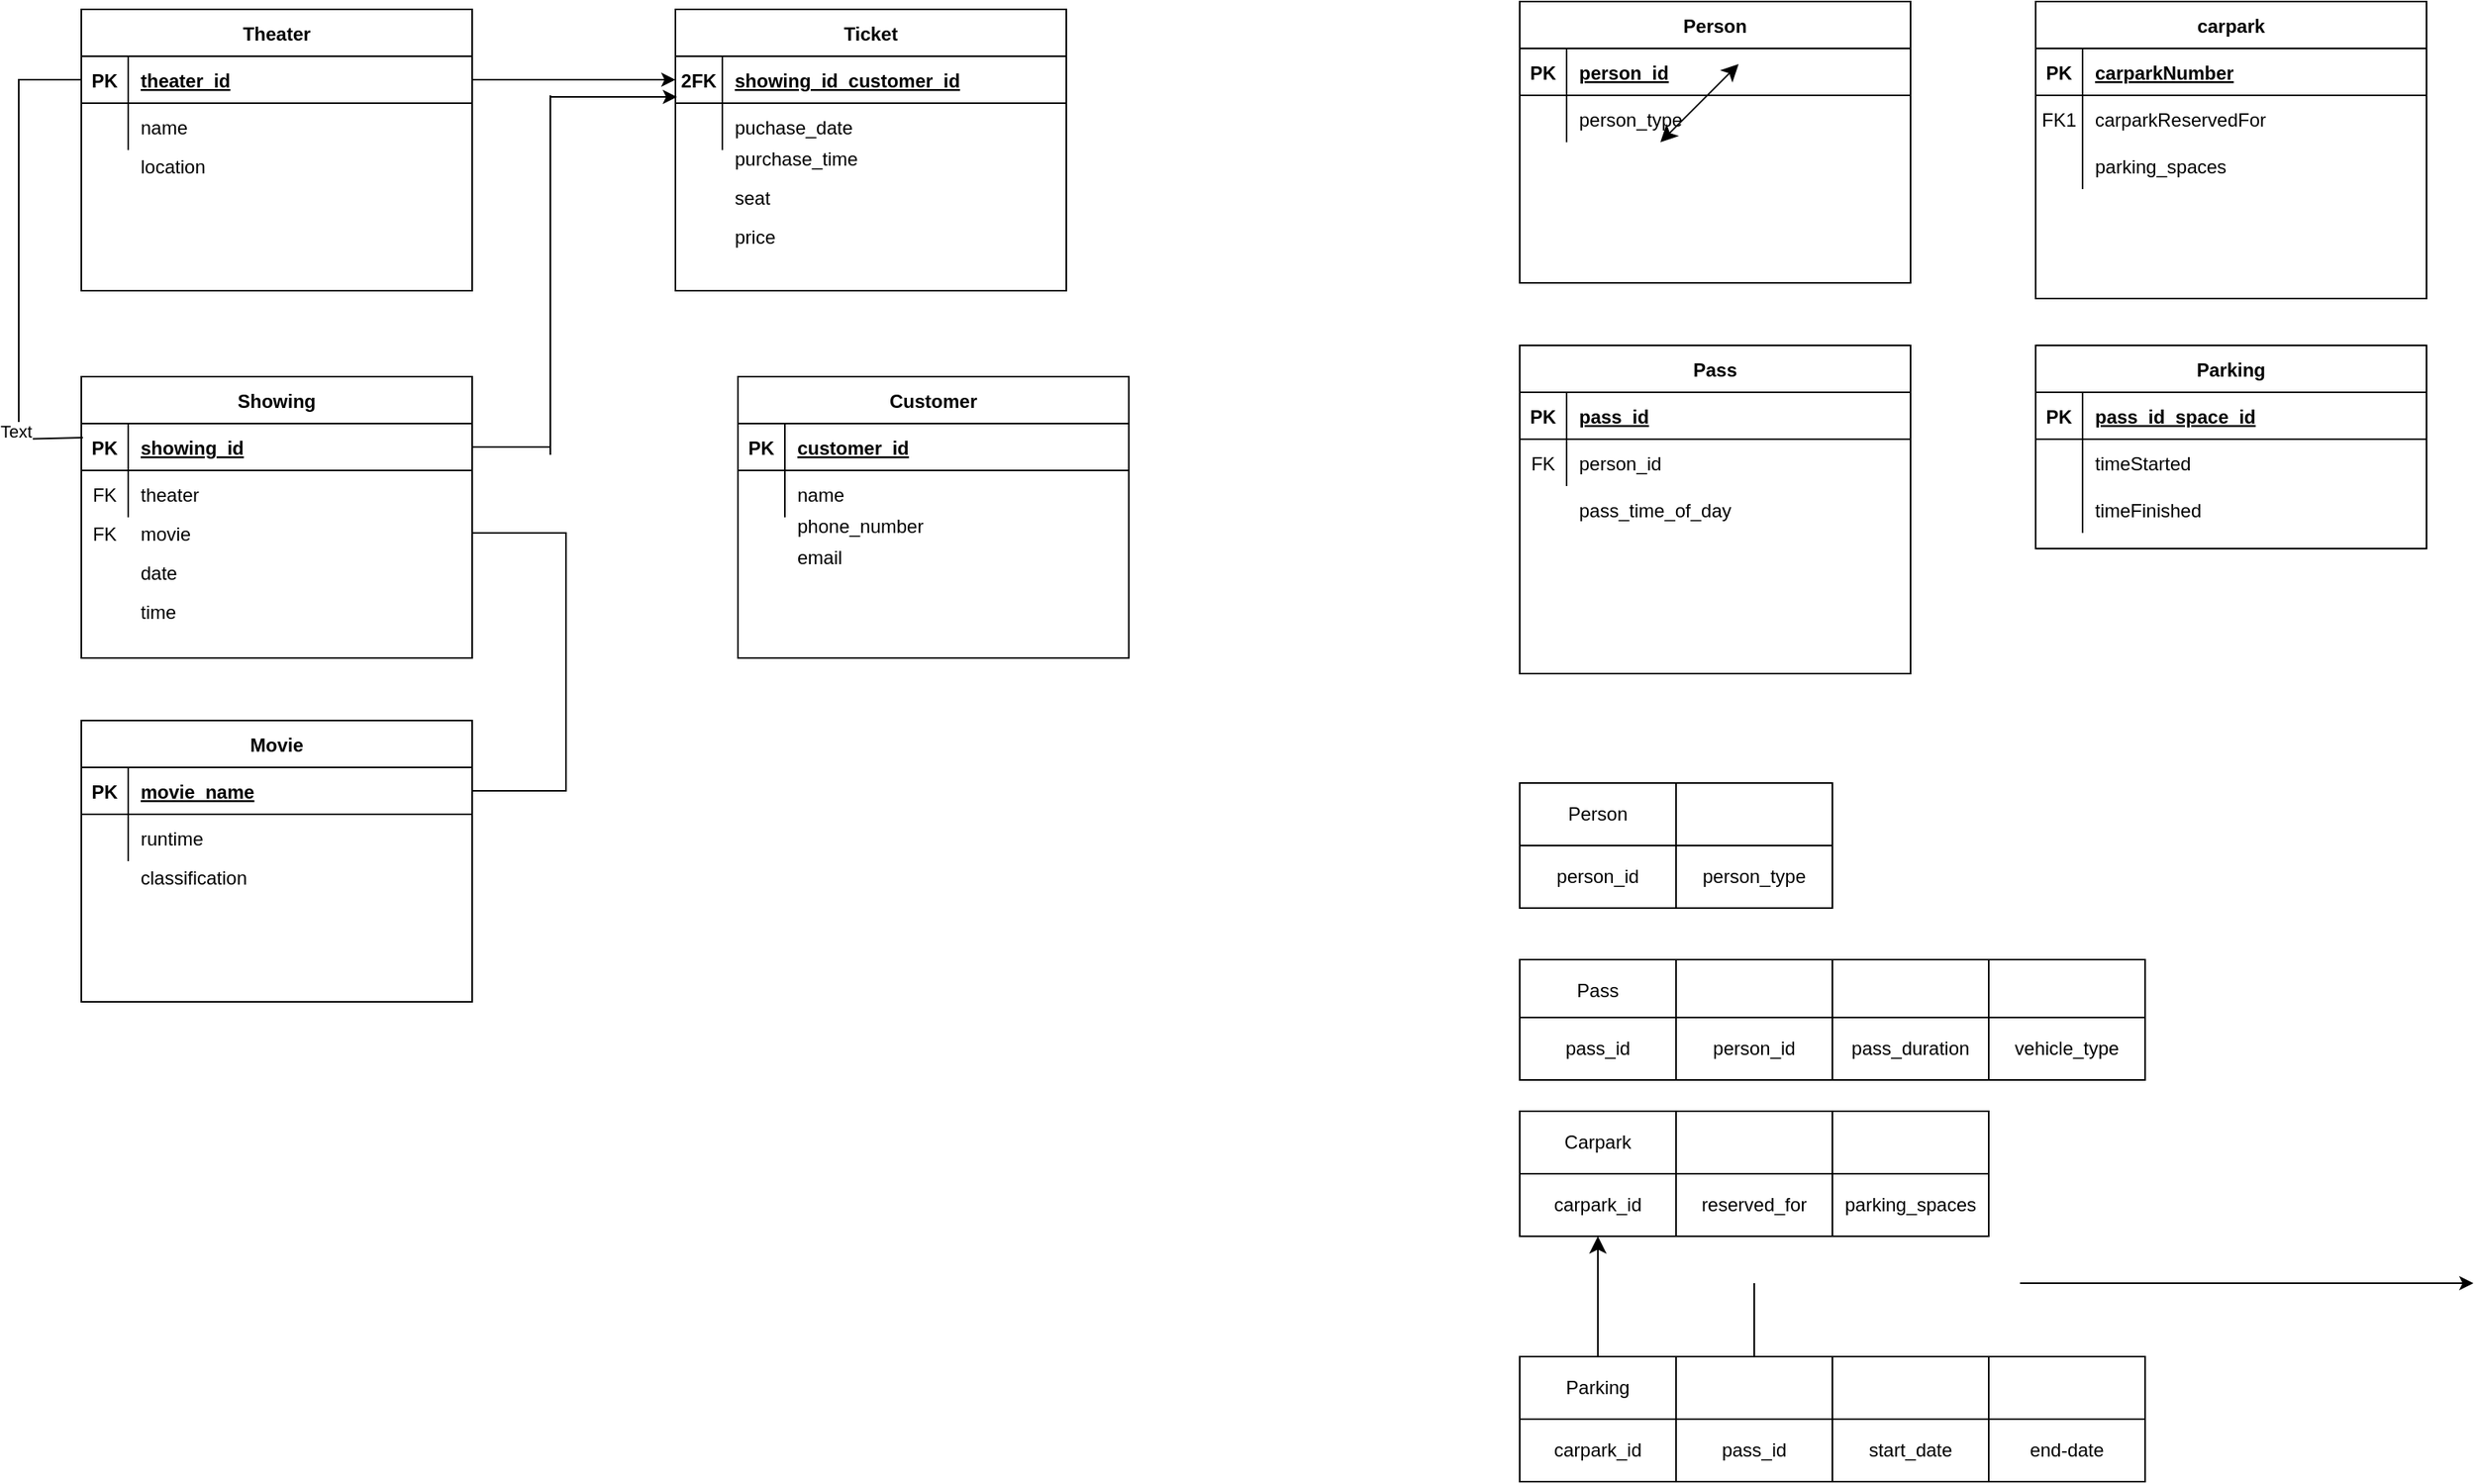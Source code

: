 <mxfile version="24.0.1" type="github">
  <diagram id="R2lEEEUBdFMjLlhIrx00" name="Page-1">
    <mxGraphModel dx="3134" dy="738" grid="1" gridSize="10" guides="1" tooltips="1" connect="1" arrows="1" fold="1" page="1" pageScale="1" pageWidth="850" pageHeight="1100" math="0" shadow="0" extFonts="Permanent Marker^https://fonts.googleapis.com/css?family=Permanent+Marker">
      <root>
        <mxCell id="0" />
        <mxCell id="1" parent="0" />
        <mxCell id="C-vyLk0tnHw3VtMMgP7b-23" value="Person" style="shape=table;startSize=30;container=1;collapsible=1;childLayout=tableLayout;fixedRows=1;rowLines=0;fontStyle=1;align=center;resizeLast=1;" parent="1" vertex="1">
          <mxGeometry x="120" y="120" width="250" height="180" as="geometry" />
        </mxCell>
        <mxCell id="C-vyLk0tnHw3VtMMgP7b-24" value="" style="shape=partialRectangle;collapsible=0;dropTarget=0;pointerEvents=0;fillColor=none;points=[[0,0.5],[1,0.5]];portConstraint=eastwest;top=0;left=0;right=0;bottom=1;" parent="C-vyLk0tnHw3VtMMgP7b-23" vertex="1">
          <mxGeometry y="30" width="250" height="30" as="geometry" />
        </mxCell>
        <mxCell id="C-vyLk0tnHw3VtMMgP7b-25" value="PK" style="shape=partialRectangle;overflow=hidden;connectable=0;fillColor=none;top=0;left=0;bottom=0;right=0;fontStyle=1;" parent="C-vyLk0tnHw3VtMMgP7b-24" vertex="1">
          <mxGeometry width="30" height="30" as="geometry">
            <mxRectangle width="30" height="30" as="alternateBounds" />
          </mxGeometry>
        </mxCell>
        <mxCell id="C-vyLk0tnHw3VtMMgP7b-26" value="person_id" style="shape=partialRectangle;overflow=hidden;connectable=0;fillColor=none;top=0;left=0;bottom=0;right=0;align=left;spacingLeft=6;fontStyle=5;" parent="C-vyLk0tnHw3VtMMgP7b-24" vertex="1">
          <mxGeometry x="30" width="220" height="30" as="geometry">
            <mxRectangle width="220" height="30" as="alternateBounds" />
          </mxGeometry>
        </mxCell>
        <mxCell id="C-vyLk0tnHw3VtMMgP7b-27" value="" style="shape=partialRectangle;collapsible=0;dropTarget=0;pointerEvents=0;fillColor=none;points=[[0,0.5],[1,0.5]];portConstraint=eastwest;top=0;left=0;right=0;bottom=0;" parent="C-vyLk0tnHw3VtMMgP7b-23" vertex="1">
          <mxGeometry y="60" width="250" height="30" as="geometry" />
        </mxCell>
        <mxCell id="C-vyLk0tnHw3VtMMgP7b-28" value="" style="shape=partialRectangle;overflow=hidden;connectable=0;fillColor=none;top=0;left=0;bottom=0;right=0;" parent="C-vyLk0tnHw3VtMMgP7b-27" vertex="1">
          <mxGeometry width="30" height="30" as="geometry">
            <mxRectangle width="30" height="30" as="alternateBounds" />
          </mxGeometry>
        </mxCell>
        <mxCell id="C-vyLk0tnHw3VtMMgP7b-29" value="person_type" style="shape=partialRectangle;overflow=hidden;connectable=0;fillColor=none;top=0;left=0;bottom=0;right=0;align=left;spacingLeft=6;" parent="C-vyLk0tnHw3VtMMgP7b-27" vertex="1">
          <mxGeometry x="30" width="220" height="30" as="geometry">
            <mxRectangle width="220" height="30" as="alternateBounds" />
          </mxGeometry>
        </mxCell>
        <mxCell id="xQNd71O0dqvbpgYfDkQU-1" value="Pass" style="shape=table;startSize=30;container=1;collapsible=1;childLayout=tableLayout;fixedRows=1;rowLines=0;fontStyle=1;align=center;resizeLast=1;" parent="1" vertex="1">
          <mxGeometry x="120" y="340" width="250" height="210" as="geometry" />
        </mxCell>
        <mxCell id="xQNd71O0dqvbpgYfDkQU-2" value="" style="shape=partialRectangle;collapsible=0;dropTarget=0;pointerEvents=0;fillColor=none;points=[[0,0.5],[1,0.5]];portConstraint=eastwest;top=0;left=0;right=0;bottom=1;" parent="xQNd71O0dqvbpgYfDkQU-1" vertex="1">
          <mxGeometry y="30" width="250" height="30" as="geometry" />
        </mxCell>
        <mxCell id="xQNd71O0dqvbpgYfDkQU-3" value="PK" style="shape=partialRectangle;overflow=hidden;connectable=0;fillColor=none;top=0;left=0;bottom=0;right=0;fontStyle=1;" parent="xQNd71O0dqvbpgYfDkQU-2" vertex="1">
          <mxGeometry width="30" height="30" as="geometry">
            <mxRectangle width="30" height="30" as="alternateBounds" />
          </mxGeometry>
        </mxCell>
        <mxCell id="xQNd71O0dqvbpgYfDkQU-4" value="pass_id" style="shape=partialRectangle;overflow=hidden;connectable=0;fillColor=none;top=0;left=0;bottom=0;right=0;align=left;spacingLeft=6;fontStyle=5;" parent="xQNd71O0dqvbpgYfDkQU-2" vertex="1">
          <mxGeometry x="30" width="220" height="30" as="geometry">
            <mxRectangle width="220" height="30" as="alternateBounds" />
          </mxGeometry>
        </mxCell>
        <mxCell id="xQNd71O0dqvbpgYfDkQU-5" value="" style="shape=partialRectangle;collapsible=0;dropTarget=0;pointerEvents=0;fillColor=none;points=[[0,0.5],[1,0.5]];portConstraint=eastwest;top=0;left=0;right=0;bottom=0;" parent="xQNd71O0dqvbpgYfDkQU-1" vertex="1">
          <mxGeometry y="60" width="250" height="30" as="geometry" />
        </mxCell>
        <mxCell id="xQNd71O0dqvbpgYfDkQU-6" value="FK" style="shape=partialRectangle;overflow=hidden;connectable=0;fillColor=none;top=0;left=0;bottom=0;right=0;" parent="xQNd71O0dqvbpgYfDkQU-5" vertex="1">
          <mxGeometry width="30" height="30" as="geometry">
            <mxRectangle width="30" height="30" as="alternateBounds" />
          </mxGeometry>
        </mxCell>
        <mxCell id="xQNd71O0dqvbpgYfDkQU-7" value="person_id" style="shape=partialRectangle;overflow=hidden;connectable=0;fillColor=none;top=0;left=0;bottom=0;right=0;align=left;spacingLeft=6;" parent="xQNd71O0dqvbpgYfDkQU-5" vertex="1">
          <mxGeometry x="30" width="220" height="30" as="geometry">
            <mxRectangle width="220" height="30" as="alternateBounds" />
          </mxGeometry>
        </mxCell>
        <mxCell id="xQNd71O0dqvbpgYfDkQU-18" value="pass_time_of_day" style="shape=partialRectangle;overflow=hidden;connectable=0;fillColor=none;top=0;left=0;bottom=0;right=0;align=left;spacingLeft=6;" parent="1" vertex="1">
          <mxGeometry x="150" y="430" width="220" height="30" as="geometry">
            <mxRectangle width="220" height="30" as="alternateBounds" />
          </mxGeometry>
        </mxCell>
        <mxCell id="xQNd71O0dqvbpgYfDkQU-29" value="Parking" style="shape=table;startSize=30;container=1;collapsible=1;childLayout=tableLayout;fixedRows=1;rowLines=0;fontStyle=1;align=center;resizeLast=1;" parent="1" vertex="1">
          <mxGeometry x="450" y="340" width="250" height="130" as="geometry" />
        </mxCell>
        <mxCell id="xQNd71O0dqvbpgYfDkQU-30" value="" style="shape=partialRectangle;collapsible=0;dropTarget=0;pointerEvents=0;fillColor=none;points=[[0,0.5],[1,0.5]];portConstraint=eastwest;top=0;left=0;right=0;bottom=1;" parent="xQNd71O0dqvbpgYfDkQU-29" vertex="1">
          <mxGeometry y="30" width="250" height="30" as="geometry" />
        </mxCell>
        <mxCell id="xQNd71O0dqvbpgYfDkQU-31" value="PK" style="shape=partialRectangle;overflow=hidden;connectable=0;fillColor=none;top=0;left=0;bottom=0;right=0;fontStyle=1;" parent="xQNd71O0dqvbpgYfDkQU-30" vertex="1">
          <mxGeometry width="30" height="30" as="geometry">
            <mxRectangle width="30" height="30" as="alternateBounds" />
          </mxGeometry>
        </mxCell>
        <mxCell id="xQNd71O0dqvbpgYfDkQU-32" value="pass_id_space_id" style="shape=partialRectangle;overflow=hidden;connectable=0;fillColor=none;top=0;left=0;bottom=0;right=0;align=left;spacingLeft=6;fontStyle=5;" parent="xQNd71O0dqvbpgYfDkQU-30" vertex="1">
          <mxGeometry x="30" width="220" height="30" as="geometry">
            <mxRectangle width="220" height="30" as="alternateBounds" />
          </mxGeometry>
        </mxCell>
        <mxCell id="xQNd71O0dqvbpgYfDkQU-33" value="" style="shape=partialRectangle;collapsible=0;dropTarget=0;pointerEvents=0;fillColor=none;points=[[0,0.5],[1,0.5]];portConstraint=eastwest;top=0;left=0;right=0;bottom=0;" parent="xQNd71O0dqvbpgYfDkQU-29" vertex="1">
          <mxGeometry y="60" width="250" height="30" as="geometry" />
        </mxCell>
        <mxCell id="xQNd71O0dqvbpgYfDkQU-34" value="" style="shape=partialRectangle;overflow=hidden;connectable=0;fillColor=none;top=0;left=0;bottom=0;right=0;" parent="xQNd71O0dqvbpgYfDkQU-33" vertex="1">
          <mxGeometry width="30" height="30" as="geometry">
            <mxRectangle width="30" height="30" as="alternateBounds" />
          </mxGeometry>
        </mxCell>
        <mxCell id="xQNd71O0dqvbpgYfDkQU-35" value="timeStarted" style="shape=partialRectangle;overflow=hidden;connectable=0;fillColor=none;top=0;left=0;bottom=0;right=0;align=left;spacingLeft=6;" parent="xQNd71O0dqvbpgYfDkQU-33" vertex="1">
          <mxGeometry x="30" width="220" height="30" as="geometry">
            <mxRectangle width="220" height="30" as="alternateBounds" />
          </mxGeometry>
        </mxCell>
        <mxCell id="xQNd71O0dqvbpgYfDkQU-36" value="" style="shape=partialRectangle;collapsible=0;dropTarget=0;pointerEvents=0;fillColor=none;points=[[0,0.5],[1,0.5]];portConstraint=eastwest;top=0;left=0;right=0;bottom=0;" parent="xQNd71O0dqvbpgYfDkQU-29" vertex="1">
          <mxGeometry y="90" width="250" height="30" as="geometry" />
        </mxCell>
        <mxCell id="xQNd71O0dqvbpgYfDkQU-37" value="" style="shape=partialRectangle;overflow=hidden;connectable=0;fillColor=none;top=0;left=0;bottom=0;right=0;" parent="xQNd71O0dqvbpgYfDkQU-36" vertex="1">
          <mxGeometry width="30" height="30" as="geometry">
            <mxRectangle width="30" height="30" as="alternateBounds" />
          </mxGeometry>
        </mxCell>
        <mxCell id="xQNd71O0dqvbpgYfDkQU-38" value="timeFinished" style="shape=partialRectangle;overflow=hidden;connectable=0;fillColor=none;top=0;left=0;bottom=0;right=0;align=left;spacingLeft=6;" parent="xQNd71O0dqvbpgYfDkQU-36" vertex="1">
          <mxGeometry x="30" width="220" height="30" as="geometry">
            <mxRectangle width="220" height="30" as="alternateBounds" />
          </mxGeometry>
        </mxCell>
        <mxCell id="xQNd71O0dqvbpgYfDkQU-39" value="carpark" style="shape=table;startSize=30;container=1;collapsible=1;childLayout=tableLayout;fixedRows=1;rowLines=0;fontStyle=1;align=center;resizeLast=1;" parent="1" vertex="1">
          <mxGeometry x="450" y="120" width="250" height="190" as="geometry" />
        </mxCell>
        <mxCell id="xQNd71O0dqvbpgYfDkQU-40" value="" style="shape=partialRectangle;collapsible=0;dropTarget=0;pointerEvents=0;fillColor=none;points=[[0,0.5],[1,0.5]];portConstraint=eastwest;top=0;left=0;right=0;bottom=1;" parent="xQNd71O0dqvbpgYfDkQU-39" vertex="1">
          <mxGeometry y="30" width="250" height="30" as="geometry" />
        </mxCell>
        <mxCell id="xQNd71O0dqvbpgYfDkQU-41" value="PK" style="shape=partialRectangle;overflow=hidden;connectable=0;fillColor=none;top=0;left=0;bottom=0;right=0;fontStyle=1;" parent="xQNd71O0dqvbpgYfDkQU-40" vertex="1">
          <mxGeometry width="30" height="30" as="geometry">
            <mxRectangle width="30" height="30" as="alternateBounds" />
          </mxGeometry>
        </mxCell>
        <mxCell id="xQNd71O0dqvbpgYfDkQU-42" value="carparkNumber" style="shape=partialRectangle;overflow=hidden;connectable=0;fillColor=none;top=0;left=0;bottom=0;right=0;align=left;spacingLeft=6;fontStyle=5;" parent="xQNd71O0dqvbpgYfDkQU-40" vertex="1">
          <mxGeometry x="30" width="220" height="30" as="geometry">
            <mxRectangle width="220" height="30" as="alternateBounds" />
          </mxGeometry>
        </mxCell>
        <mxCell id="xQNd71O0dqvbpgYfDkQU-43" value="" style="shape=partialRectangle;collapsible=0;dropTarget=0;pointerEvents=0;fillColor=none;points=[[0,0.5],[1,0.5]];portConstraint=eastwest;top=0;left=0;right=0;bottom=0;" parent="xQNd71O0dqvbpgYfDkQU-39" vertex="1">
          <mxGeometry y="60" width="250" height="30" as="geometry" />
        </mxCell>
        <mxCell id="xQNd71O0dqvbpgYfDkQU-44" value="FK1" style="shape=partialRectangle;overflow=hidden;connectable=0;fillColor=none;top=0;left=0;bottom=0;right=0;" parent="xQNd71O0dqvbpgYfDkQU-43" vertex="1">
          <mxGeometry width="30" height="30" as="geometry">
            <mxRectangle width="30" height="30" as="alternateBounds" />
          </mxGeometry>
        </mxCell>
        <mxCell id="xQNd71O0dqvbpgYfDkQU-45" value="carparkReservedFor" style="shape=partialRectangle;overflow=hidden;connectable=0;fillColor=none;top=0;left=0;bottom=0;right=0;align=left;spacingLeft=6;" parent="xQNd71O0dqvbpgYfDkQU-43" vertex="1">
          <mxGeometry x="30" width="220" height="30" as="geometry">
            <mxRectangle width="220" height="30" as="alternateBounds" />
          </mxGeometry>
        </mxCell>
        <mxCell id="xQNd71O0dqvbpgYfDkQU-46" value="" style="shape=partialRectangle;collapsible=0;dropTarget=0;pointerEvents=0;fillColor=none;points=[[0,0.5],[1,0.5]];portConstraint=eastwest;top=0;left=0;right=0;bottom=0;" parent="xQNd71O0dqvbpgYfDkQU-39" vertex="1">
          <mxGeometry y="90" width="250" height="30" as="geometry" />
        </mxCell>
        <mxCell id="xQNd71O0dqvbpgYfDkQU-47" value="" style="shape=partialRectangle;overflow=hidden;connectable=0;fillColor=none;top=0;left=0;bottom=0;right=0;" parent="xQNd71O0dqvbpgYfDkQU-46" vertex="1">
          <mxGeometry width="30" height="30" as="geometry">
            <mxRectangle width="30" height="30" as="alternateBounds" />
          </mxGeometry>
        </mxCell>
        <mxCell id="xQNd71O0dqvbpgYfDkQU-48" value="parking_spaces" style="shape=partialRectangle;overflow=hidden;connectable=0;fillColor=none;top=0;left=0;bottom=0;right=0;align=left;spacingLeft=6;" parent="xQNd71O0dqvbpgYfDkQU-46" vertex="1">
          <mxGeometry x="30" width="220" height="30" as="geometry">
            <mxRectangle width="220" height="30" as="alternateBounds" />
          </mxGeometry>
        </mxCell>
        <mxCell id="xQNd71O0dqvbpgYfDkQU-50" value="Person" style="whiteSpace=wrap;html=1;align=center;" parent="1" vertex="1">
          <mxGeometry x="120" y="620" width="100" height="40" as="geometry" />
        </mxCell>
        <mxCell id="xQNd71O0dqvbpgYfDkQU-53" value="" style="whiteSpace=wrap;html=1;align=center;" parent="1" vertex="1">
          <mxGeometry x="220" y="620" width="100" height="40" as="geometry" />
        </mxCell>
        <mxCell id="xQNd71O0dqvbpgYfDkQU-54" value="person_id" style="whiteSpace=wrap;html=1;align=center;" parent="1" vertex="1">
          <mxGeometry x="120" y="660" width="100" height="40" as="geometry" />
        </mxCell>
        <mxCell id="xQNd71O0dqvbpgYfDkQU-55" value="person_type" style="whiteSpace=wrap;html=1;align=center;" parent="1" vertex="1">
          <mxGeometry x="220" y="660" width="100" height="40" as="geometry" />
        </mxCell>
        <mxCell id="xQNd71O0dqvbpgYfDkQU-56" value="Pass" style="whiteSpace=wrap;html=1;align=center;" parent="1" vertex="1">
          <mxGeometry x="120" y="733" width="100" height="40" as="geometry" />
        </mxCell>
        <mxCell id="xQNd71O0dqvbpgYfDkQU-57" value="" style="whiteSpace=wrap;html=1;align=center;" parent="1" vertex="1">
          <mxGeometry x="220" y="733" width="100" height="40" as="geometry" />
        </mxCell>
        <mxCell id="xQNd71O0dqvbpgYfDkQU-58" value="pass_id" style="whiteSpace=wrap;html=1;align=center;" parent="1" vertex="1">
          <mxGeometry x="120" y="770" width="100" height="40" as="geometry" />
        </mxCell>
        <mxCell id="xQNd71O0dqvbpgYfDkQU-59" value="person_id" style="whiteSpace=wrap;html=1;align=center;" parent="1" vertex="1">
          <mxGeometry x="220" y="770" width="100" height="40" as="geometry" />
        </mxCell>
        <mxCell id="xQNd71O0dqvbpgYfDkQU-60" value="" style="whiteSpace=wrap;html=1;align=center;" parent="1" vertex="1">
          <mxGeometry x="320" y="733" width="100" height="40" as="geometry" />
        </mxCell>
        <mxCell id="xQNd71O0dqvbpgYfDkQU-61" value="pass_duration" style="whiteSpace=wrap;html=1;align=center;" parent="1" vertex="1">
          <mxGeometry x="320" y="770" width="100" height="40" as="geometry" />
        </mxCell>
        <mxCell id="xQNd71O0dqvbpgYfDkQU-62" value="" style="whiteSpace=wrap;html=1;align=center;" parent="1" vertex="1">
          <mxGeometry x="420" y="733" width="100" height="40" as="geometry" />
        </mxCell>
        <mxCell id="xQNd71O0dqvbpgYfDkQU-63" value="vehicle_type" style="whiteSpace=wrap;html=1;align=center;" parent="1" vertex="1">
          <mxGeometry x="420" y="770" width="100" height="40" as="geometry" />
        </mxCell>
        <mxCell id="xQNd71O0dqvbpgYfDkQU-64" value="Carpark" style="whiteSpace=wrap;html=1;align=center;" parent="1" vertex="1">
          <mxGeometry x="120" y="830" width="100" height="40" as="geometry" />
        </mxCell>
        <mxCell id="xQNd71O0dqvbpgYfDkQU-65" value="" style="whiteSpace=wrap;html=1;align=center;" parent="1" vertex="1">
          <mxGeometry x="220" y="830" width="100" height="40" as="geometry" />
        </mxCell>
        <mxCell id="xQNd71O0dqvbpgYfDkQU-66" value="carpark_id" style="whiteSpace=wrap;html=1;align=center;" parent="1" vertex="1">
          <mxGeometry x="120" y="870" width="100" height="40" as="geometry" />
        </mxCell>
        <mxCell id="xQNd71O0dqvbpgYfDkQU-81" value="" style="edgeStyle=none;curved=1;rounded=0;orthogonalLoop=1;jettySize=auto;html=1;fontSize=12;" parent="1" edge="1">
          <mxGeometry relative="1" as="geometry">
            <mxPoint x="440" y="940" as="sourcePoint" />
            <mxPoint x="730" y="940" as="targetPoint" />
          </mxGeometry>
        </mxCell>
        <mxCell id="xQNd71O0dqvbpgYfDkQU-67" value="reserved_for" style="whiteSpace=wrap;html=1;align=center;" parent="1" vertex="1">
          <mxGeometry x="220" y="870" width="100" height="40" as="geometry" />
        </mxCell>
        <mxCell id="xQNd71O0dqvbpgYfDkQU-68" value="" style="whiteSpace=wrap;html=1;align=center;" parent="1" vertex="1">
          <mxGeometry x="320" y="830" width="100" height="40" as="geometry" />
        </mxCell>
        <mxCell id="xQNd71O0dqvbpgYfDkQU-69" value="parking_spaces" style="whiteSpace=wrap;html=1;align=center;" parent="1" vertex="1">
          <mxGeometry x="320" y="870" width="100" height="40" as="geometry" />
        </mxCell>
        <mxCell id="xQNd71O0dqvbpgYfDkQU-70" value="Parking" style="whiteSpace=wrap;html=1;align=center;" parent="1" vertex="1">
          <mxGeometry x="120" y="987" width="100" height="40" as="geometry" />
        </mxCell>
        <mxCell id="xQNd71O0dqvbpgYfDkQU-71" value="" style="whiteSpace=wrap;html=1;align=center;" parent="1" vertex="1">
          <mxGeometry x="220" y="987" width="100" height="40" as="geometry" />
        </mxCell>
        <mxCell id="xQNd71O0dqvbpgYfDkQU-72" value="" style="whiteSpace=wrap;html=1;align=center;" parent="1" vertex="1">
          <mxGeometry x="320" y="987" width="100" height="40" as="geometry" />
        </mxCell>
        <mxCell id="xQNd71O0dqvbpgYfDkQU-73" value="" style="whiteSpace=wrap;html=1;align=center;" parent="1" vertex="1">
          <mxGeometry x="420" y="987" width="100" height="40" as="geometry" />
        </mxCell>
        <mxCell id="xQNd71O0dqvbpgYfDkQU-74" value="carpark_id" style="whiteSpace=wrap;html=1;align=center;" parent="1" vertex="1">
          <mxGeometry x="120" y="1027" width="100" height="40" as="geometry" />
        </mxCell>
        <mxCell id="xQNd71O0dqvbpgYfDkQU-75" value="pass_id" style="whiteSpace=wrap;html=1;align=center;" parent="1" vertex="1">
          <mxGeometry x="220" y="1027" width="100" height="40" as="geometry" />
        </mxCell>
        <mxCell id="xQNd71O0dqvbpgYfDkQU-76" value="start_date" style="whiteSpace=wrap;html=1;align=center;" parent="1" vertex="1">
          <mxGeometry x="320" y="1027" width="100" height="40" as="geometry" />
        </mxCell>
        <mxCell id="xQNd71O0dqvbpgYfDkQU-77" value="end-date" style="whiteSpace=wrap;html=1;align=center;" parent="1" vertex="1">
          <mxGeometry x="420" y="1027" width="100" height="40" as="geometry" />
        </mxCell>
        <mxCell id="xQNd71O0dqvbpgYfDkQU-78" value="" style="endArrow=classic;startArrow=classic;html=1;rounded=0;fontSize=12;startSize=8;endSize=8;" parent="1" edge="1">
          <mxGeometry width="50" height="50" relative="1" as="geometry">
            <mxPoint x="210" y="210" as="sourcePoint" />
            <mxPoint x="260" y="160" as="targetPoint" />
          </mxGeometry>
        </mxCell>
        <mxCell id="xQNd71O0dqvbpgYfDkQU-79" value="" style="endArrow=classic;html=1;rounded=0;fontSize=12;startSize=8;endSize=8;exitX=0.5;exitY=0;exitDx=0;exitDy=0;entryX=0.5;entryY=1;entryDx=0;entryDy=0;" parent="1" source="xQNd71O0dqvbpgYfDkQU-70" target="xQNd71O0dqvbpgYfDkQU-66" edge="1">
          <mxGeometry width="50" height="50" relative="1" as="geometry">
            <mxPoint x="460" y="670" as="sourcePoint" />
            <mxPoint x="510" y="620" as="targetPoint" />
          </mxGeometry>
        </mxCell>
        <mxCell id="xQNd71O0dqvbpgYfDkQU-86" value="" style="endArrow=none;html=1;rounded=0;fontSize=12;startSize=8;endSize=8;exitX=0.5;exitY=0;exitDx=0;exitDy=0;" parent="1" source="xQNd71O0dqvbpgYfDkQU-71" edge="1">
          <mxGeometry width="50" height="50" relative="1" as="geometry">
            <mxPoint x="260" y="980" as="sourcePoint" />
            <mxPoint x="270" y="940" as="targetPoint" />
          </mxGeometry>
        </mxCell>
        <mxCell id="iusyvTshUAdVPKb1BRTe-2" value="Theater" style="shape=table;startSize=30;container=1;collapsible=1;childLayout=tableLayout;fixedRows=1;rowLines=0;fontStyle=1;align=center;resizeLast=1;" vertex="1" parent="1">
          <mxGeometry x="-800" y="125" width="250" height="180" as="geometry" />
        </mxCell>
        <mxCell id="iusyvTshUAdVPKb1BRTe-3" value="" style="shape=partialRectangle;collapsible=0;dropTarget=0;pointerEvents=0;fillColor=none;points=[[0,0.5],[1,0.5]];portConstraint=eastwest;top=0;left=0;right=0;bottom=1;" vertex="1" parent="iusyvTshUAdVPKb1BRTe-2">
          <mxGeometry y="30" width="250" height="30" as="geometry" />
        </mxCell>
        <mxCell id="iusyvTshUAdVPKb1BRTe-4" value="PK" style="shape=partialRectangle;overflow=hidden;connectable=0;fillColor=none;top=0;left=0;bottom=0;right=0;fontStyle=1;" vertex="1" parent="iusyvTshUAdVPKb1BRTe-3">
          <mxGeometry width="30" height="30" as="geometry">
            <mxRectangle width="30" height="30" as="alternateBounds" />
          </mxGeometry>
        </mxCell>
        <mxCell id="iusyvTshUAdVPKb1BRTe-5" value="theater_id" style="shape=partialRectangle;overflow=hidden;connectable=0;fillColor=none;top=0;left=0;bottom=0;right=0;align=left;spacingLeft=6;fontStyle=5;" vertex="1" parent="iusyvTshUAdVPKb1BRTe-3">
          <mxGeometry x="30" width="220" height="30" as="geometry">
            <mxRectangle width="220" height="30" as="alternateBounds" />
          </mxGeometry>
        </mxCell>
        <mxCell id="iusyvTshUAdVPKb1BRTe-6" value="" style="shape=partialRectangle;collapsible=0;dropTarget=0;pointerEvents=0;fillColor=none;points=[[0,0.5],[1,0.5]];portConstraint=eastwest;top=0;left=0;right=0;bottom=0;" vertex="1" parent="iusyvTshUAdVPKb1BRTe-2">
          <mxGeometry y="60" width="250" height="30" as="geometry" />
        </mxCell>
        <mxCell id="iusyvTshUAdVPKb1BRTe-7" value="" style="shape=partialRectangle;overflow=hidden;connectable=0;fillColor=none;top=0;left=0;bottom=0;right=0;" vertex="1" parent="iusyvTshUAdVPKb1BRTe-6">
          <mxGeometry width="30" height="30" as="geometry">
            <mxRectangle width="30" height="30" as="alternateBounds" />
          </mxGeometry>
        </mxCell>
        <mxCell id="iusyvTshUAdVPKb1BRTe-8" value="name" style="shape=partialRectangle;overflow=hidden;connectable=0;fillColor=none;top=0;left=0;bottom=0;right=0;align=left;spacingLeft=6;" vertex="1" parent="iusyvTshUAdVPKb1BRTe-6">
          <mxGeometry x="30" width="220" height="30" as="geometry">
            <mxRectangle width="220" height="30" as="alternateBounds" />
          </mxGeometry>
        </mxCell>
        <mxCell id="iusyvTshUAdVPKb1BRTe-9" value="location" style="shape=partialRectangle;overflow=hidden;connectable=0;fillColor=none;top=0;left=0;bottom=0;right=0;align=left;spacingLeft=6;" vertex="1" parent="1">
          <mxGeometry x="-770" y="210" width="220" height="30" as="geometry">
            <mxRectangle width="220" height="30" as="alternateBounds" />
          </mxGeometry>
        </mxCell>
        <mxCell id="iusyvTshUAdVPKb1BRTe-13" value="Customer" style="shape=table;startSize=30;container=1;collapsible=1;childLayout=tableLayout;fixedRows=1;rowLines=0;fontStyle=1;align=center;resizeLast=1;" vertex="1" parent="1">
          <mxGeometry x="-380" y="360" width="250" height="180" as="geometry" />
        </mxCell>
        <mxCell id="iusyvTshUAdVPKb1BRTe-14" value="" style="shape=partialRectangle;collapsible=0;dropTarget=0;pointerEvents=0;fillColor=none;points=[[0,0.5],[1,0.5]];portConstraint=eastwest;top=0;left=0;right=0;bottom=1;" vertex="1" parent="iusyvTshUAdVPKb1BRTe-13">
          <mxGeometry y="30" width="250" height="30" as="geometry" />
        </mxCell>
        <mxCell id="iusyvTshUAdVPKb1BRTe-15" value="PK" style="shape=partialRectangle;overflow=hidden;connectable=0;fillColor=none;top=0;left=0;bottom=0;right=0;fontStyle=1;" vertex="1" parent="iusyvTshUAdVPKb1BRTe-14">
          <mxGeometry width="30" height="30" as="geometry">
            <mxRectangle width="30" height="30" as="alternateBounds" />
          </mxGeometry>
        </mxCell>
        <mxCell id="iusyvTshUAdVPKb1BRTe-16" value="customer_id" style="shape=partialRectangle;overflow=hidden;connectable=0;fillColor=none;top=0;left=0;bottom=0;right=0;align=left;spacingLeft=6;fontStyle=5;" vertex="1" parent="iusyvTshUAdVPKb1BRTe-14">
          <mxGeometry x="30" width="220" height="30" as="geometry">
            <mxRectangle width="220" height="30" as="alternateBounds" />
          </mxGeometry>
        </mxCell>
        <mxCell id="iusyvTshUAdVPKb1BRTe-17" value="" style="shape=partialRectangle;collapsible=0;dropTarget=0;pointerEvents=0;fillColor=none;points=[[0,0.5],[1,0.5]];portConstraint=eastwest;top=0;left=0;right=0;bottom=0;" vertex="1" parent="iusyvTshUAdVPKb1BRTe-13">
          <mxGeometry y="60" width="250" height="30" as="geometry" />
        </mxCell>
        <mxCell id="iusyvTshUAdVPKb1BRTe-18" value="" style="shape=partialRectangle;overflow=hidden;connectable=0;fillColor=none;top=0;left=0;bottom=0;right=0;" vertex="1" parent="iusyvTshUAdVPKb1BRTe-17">
          <mxGeometry width="30" height="30" as="geometry">
            <mxRectangle width="30" height="30" as="alternateBounds" />
          </mxGeometry>
        </mxCell>
        <mxCell id="iusyvTshUAdVPKb1BRTe-19" value="name" style="shape=partialRectangle;overflow=hidden;connectable=0;fillColor=none;top=0;left=0;bottom=0;right=0;align=left;spacingLeft=6;" vertex="1" parent="iusyvTshUAdVPKb1BRTe-17">
          <mxGeometry x="30" width="220" height="30" as="geometry">
            <mxRectangle width="220" height="30" as="alternateBounds" />
          </mxGeometry>
        </mxCell>
        <mxCell id="iusyvTshUAdVPKb1BRTe-20" value="email" style="shape=partialRectangle;overflow=hidden;connectable=0;fillColor=none;top=0;left=0;bottom=0;right=0;align=left;spacingLeft=6;" vertex="1" parent="1">
          <mxGeometry x="-350" y="460" width="220" height="30" as="geometry">
            <mxRectangle width="220" height="30" as="alternateBounds" />
          </mxGeometry>
        </mxCell>
        <mxCell id="iusyvTshUAdVPKb1BRTe-21" value="phone_number" style="shape=partialRectangle;overflow=hidden;connectable=0;fillColor=none;top=0;left=0;bottom=0;right=0;align=left;spacingLeft=6;" vertex="1" parent="1">
          <mxGeometry x="-350" y="440" width="220" height="30" as="geometry">
            <mxRectangle width="220" height="30" as="alternateBounds" />
          </mxGeometry>
        </mxCell>
        <mxCell id="iusyvTshUAdVPKb1BRTe-22" value="Movie" style="shape=table;startSize=30;container=1;collapsible=1;childLayout=tableLayout;fixedRows=1;rowLines=0;fontStyle=1;align=center;resizeLast=1;" vertex="1" parent="1">
          <mxGeometry x="-800" y="580" width="250" height="180" as="geometry" />
        </mxCell>
        <mxCell id="iusyvTshUAdVPKb1BRTe-23" value="" style="shape=partialRectangle;collapsible=0;dropTarget=0;pointerEvents=0;fillColor=none;points=[[0,0.5],[1,0.5]];portConstraint=eastwest;top=0;left=0;right=0;bottom=1;" vertex="1" parent="iusyvTshUAdVPKb1BRTe-22">
          <mxGeometry y="30" width="250" height="30" as="geometry" />
        </mxCell>
        <mxCell id="iusyvTshUAdVPKb1BRTe-24" value="PK" style="shape=partialRectangle;overflow=hidden;connectable=0;fillColor=none;top=0;left=0;bottom=0;right=0;fontStyle=1;" vertex="1" parent="iusyvTshUAdVPKb1BRTe-23">
          <mxGeometry width="30" height="30" as="geometry">
            <mxRectangle width="30" height="30" as="alternateBounds" />
          </mxGeometry>
        </mxCell>
        <mxCell id="iusyvTshUAdVPKb1BRTe-25" value="movie_name" style="shape=partialRectangle;overflow=hidden;connectable=0;fillColor=none;top=0;left=0;bottom=0;right=0;align=left;spacingLeft=6;fontStyle=5;" vertex="1" parent="iusyvTshUAdVPKb1BRTe-23">
          <mxGeometry x="30" width="220" height="30" as="geometry">
            <mxRectangle width="220" height="30" as="alternateBounds" />
          </mxGeometry>
        </mxCell>
        <mxCell id="iusyvTshUAdVPKb1BRTe-26" value="" style="shape=partialRectangle;collapsible=0;dropTarget=0;pointerEvents=0;fillColor=none;points=[[0,0.5],[1,0.5]];portConstraint=eastwest;top=0;left=0;right=0;bottom=0;" vertex="1" parent="iusyvTshUAdVPKb1BRTe-22">
          <mxGeometry y="60" width="250" height="30" as="geometry" />
        </mxCell>
        <mxCell id="iusyvTshUAdVPKb1BRTe-27" value="" style="shape=partialRectangle;overflow=hidden;connectable=0;fillColor=none;top=0;left=0;bottom=0;right=0;" vertex="1" parent="iusyvTshUAdVPKb1BRTe-26">
          <mxGeometry width="30" height="30" as="geometry">
            <mxRectangle width="30" height="30" as="alternateBounds" />
          </mxGeometry>
        </mxCell>
        <mxCell id="iusyvTshUAdVPKb1BRTe-28" value="runtime" style="shape=partialRectangle;overflow=hidden;connectable=0;fillColor=none;top=0;left=0;bottom=0;right=0;align=left;spacingLeft=6;" vertex="1" parent="iusyvTshUAdVPKb1BRTe-26">
          <mxGeometry x="30" width="220" height="30" as="geometry">
            <mxRectangle width="220" height="30" as="alternateBounds" />
          </mxGeometry>
        </mxCell>
        <mxCell id="iusyvTshUAdVPKb1BRTe-29" value="classification" style="shape=partialRectangle;overflow=hidden;connectable=0;fillColor=none;top=0;left=0;bottom=0;right=0;align=left;spacingLeft=6;" vertex="1" parent="1">
          <mxGeometry x="-770" y="665" width="220" height="30" as="geometry">
            <mxRectangle width="220" height="30" as="alternateBounds" />
          </mxGeometry>
        </mxCell>
        <mxCell id="iusyvTshUAdVPKb1BRTe-31" value="Ticket" style="shape=table;startSize=30;container=1;collapsible=1;childLayout=tableLayout;fixedRows=1;rowLines=0;fontStyle=1;align=center;resizeLast=1;" vertex="1" parent="1">
          <mxGeometry x="-420" y="125" width="250" height="180" as="geometry" />
        </mxCell>
        <mxCell id="iusyvTshUAdVPKb1BRTe-32" value="" style="shape=partialRectangle;collapsible=0;dropTarget=0;pointerEvents=0;fillColor=none;points=[[0,0.5],[1,0.5]];portConstraint=eastwest;top=0;left=0;right=0;bottom=1;" vertex="1" parent="iusyvTshUAdVPKb1BRTe-31">
          <mxGeometry y="30" width="250" height="30" as="geometry" />
        </mxCell>
        <mxCell id="iusyvTshUAdVPKb1BRTe-33" value="2FK" style="shape=partialRectangle;overflow=hidden;connectable=0;fillColor=none;top=0;left=0;bottom=0;right=0;fontStyle=1;" vertex="1" parent="iusyvTshUAdVPKb1BRTe-32">
          <mxGeometry width="30" height="30" as="geometry">
            <mxRectangle width="30" height="30" as="alternateBounds" />
          </mxGeometry>
        </mxCell>
        <mxCell id="iusyvTshUAdVPKb1BRTe-34" value="showing_id_customer_id" style="shape=partialRectangle;overflow=hidden;connectable=0;fillColor=none;top=0;left=0;bottom=0;right=0;align=left;spacingLeft=6;fontStyle=5;" vertex="1" parent="iusyvTshUAdVPKb1BRTe-32">
          <mxGeometry x="30" width="220" height="30" as="geometry">
            <mxRectangle width="220" height="30" as="alternateBounds" />
          </mxGeometry>
        </mxCell>
        <mxCell id="iusyvTshUAdVPKb1BRTe-35" value="" style="shape=partialRectangle;collapsible=0;dropTarget=0;pointerEvents=0;fillColor=none;points=[[0,0.5],[1,0.5]];portConstraint=eastwest;top=0;left=0;right=0;bottom=0;" vertex="1" parent="iusyvTshUAdVPKb1BRTe-31">
          <mxGeometry y="60" width="250" height="30" as="geometry" />
        </mxCell>
        <mxCell id="iusyvTshUAdVPKb1BRTe-36" value="" style="shape=partialRectangle;overflow=hidden;connectable=0;fillColor=none;top=0;left=0;bottom=0;right=0;" vertex="1" parent="iusyvTshUAdVPKb1BRTe-35">
          <mxGeometry width="30" height="30" as="geometry">
            <mxRectangle width="30" height="30" as="alternateBounds" />
          </mxGeometry>
        </mxCell>
        <mxCell id="iusyvTshUAdVPKb1BRTe-37" value="puchase_date" style="shape=partialRectangle;overflow=hidden;connectable=0;fillColor=none;top=0;left=0;bottom=0;right=0;align=left;spacingLeft=6;" vertex="1" parent="iusyvTshUAdVPKb1BRTe-35">
          <mxGeometry x="30" width="220" height="30" as="geometry">
            <mxRectangle width="220" height="30" as="alternateBounds" />
          </mxGeometry>
        </mxCell>
        <mxCell id="iusyvTshUAdVPKb1BRTe-38" value="purchase_time" style="shape=partialRectangle;overflow=hidden;connectable=0;fillColor=none;top=0;left=0;bottom=0;right=0;align=left;spacingLeft=6;" vertex="1" parent="1">
          <mxGeometry x="-390" y="205" width="220" height="30" as="geometry">
            <mxRectangle width="220" height="30" as="alternateBounds" />
          </mxGeometry>
        </mxCell>
        <mxCell id="iusyvTshUAdVPKb1BRTe-39" value="seat" style="shape=partialRectangle;overflow=hidden;connectable=0;fillColor=none;top=0;left=0;bottom=0;right=0;align=left;spacingLeft=6;" vertex="1" parent="1">
          <mxGeometry x="-390" y="230" width="220" height="30" as="geometry">
            <mxRectangle width="220" height="30" as="alternateBounds" />
          </mxGeometry>
        </mxCell>
        <mxCell id="iusyvTshUAdVPKb1BRTe-40" value="price" style="shape=partialRectangle;overflow=hidden;connectable=0;fillColor=none;top=0;left=0;bottom=0;right=0;align=left;spacingLeft=6;" vertex="1" parent="1">
          <mxGeometry x="-390" y="255" width="220" height="30" as="geometry">
            <mxRectangle width="220" height="30" as="alternateBounds" />
          </mxGeometry>
        </mxCell>
        <mxCell id="iusyvTshUAdVPKb1BRTe-41" value="Showing" style="shape=table;startSize=30;container=1;collapsible=1;childLayout=tableLayout;fixedRows=1;rowLines=0;fontStyle=1;align=center;resizeLast=1;" vertex="1" parent="1">
          <mxGeometry x="-800" y="360" width="250" height="180" as="geometry" />
        </mxCell>
        <mxCell id="iusyvTshUAdVPKb1BRTe-42" value="" style="shape=partialRectangle;collapsible=0;dropTarget=0;pointerEvents=0;fillColor=none;points=[[0,0.5],[1,0.5]];portConstraint=eastwest;top=0;left=0;right=0;bottom=1;" vertex="1" parent="iusyvTshUAdVPKb1BRTe-41">
          <mxGeometry y="30" width="250" height="30" as="geometry" />
        </mxCell>
        <mxCell id="iusyvTshUAdVPKb1BRTe-43" value="PK" style="shape=partialRectangle;overflow=hidden;connectable=0;fillColor=none;top=0;left=0;bottom=0;right=0;fontStyle=1;" vertex="1" parent="iusyvTshUAdVPKb1BRTe-42">
          <mxGeometry width="30" height="30" as="geometry">
            <mxRectangle width="30" height="30" as="alternateBounds" />
          </mxGeometry>
        </mxCell>
        <mxCell id="iusyvTshUAdVPKb1BRTe-44" value="showing_id" style="shape=partialRectangle;overflow=hidden;connectable=0;fillColor=none;top=0;left=0;bottom=0;right=0;align=left;spacingLeft=6;fontStyle=5;" vertex="1" parent="iusyvTshUAdVPKb1BRTe-42">
          <mxGeometry x="30" width="220" height="30" as="geometry">
            <mxRectangle width="220" height="30" as="alternateBounds" />
          </mxGeometry>
        </mxCell>
        <mxCell id="iusyvTshUAdVPKb1BRTe-45" value="" style="shape=partialRectangle;collapsible=0;dropTarget=0;pointerEvents=0;fillColor=none;points=[[0,0.5],[1,0.5]];portConstraint=eastwest;top=0;left=0;right=0;bottom=0;" vertex="1" parent="iusyvTshUAdVPKb1BRTe-41">
          <mxGeometry y="60" width="250" height="30" as="geometry" />
        </mxCell>
        <mxCell id="iusyvTshUAdVPKb1BRTe-46" value="FK" style="shape=partialRectangle;overflow=hidden;connectable=0;fillColor=none;top=0;left=0;bottom=0;right=0;" vertex="1" parent="iusyvTshUAdVPKb1BRTe-45">
          <mxGeometry width="30" height="30" as="geometry">
            <mxRectangle width="30" height="30" as="alternateBounds" />
          </mxGeometry>
        </mxCell>
        <mxCell id="iusyvTshUAdVPKb1BRTe-47" value="theater" style="shape=partialRectangle;overflow=hidden;connectable=0;fillColor=none;top=0;left=0;bottom=0;right=0;align=left;spacingLeft=6;" vertex="1" parent="iusyvTshUAdVPKb1BRTe-45">
          <mxGeometry x="30" width="220" height="30" as="geometry">
            <mxRectangle width="220" height="30" as="alternateBounds" />
          </mxGeometry>
        </mxCell>
        <mxCell id="iusyvTshUAdVPKb1BRTe-48" value="movie" style="shape=partialRectangle;overflow=hidden;connectable=0;fillColor=none;top=0;left=0;bottom=0;right=0;align=left;spacingLeft=6;" vertex="1" parent="1">
          <mxGeometry x="-770" y="445" width="220" height="30" as="geometry">
            <mxRectangle width="220" height="30" as="alternateBounds" />
          </mxGeometry>
        </mxCell>
        <mxCell id="iusyvTshUAdVPKb1BRTe-49" value="date" style="shape=partialRectangle;overflow=hidden;connectable=0;fillColor=none;top=0;left=0;bottom=0;right=0;align=left;spacingLeft=6;" vertex="1" parent="1">
          <mxGeometry x="-770" y="470" width="220" height="30" as="geometry">
            <mxRectangle width="220" height="30" as="alternateBounds" />
          </mxGeometry>
        </mxCell>
        <mxCell id="iusyvTshUAdVPKb1BRTe-50" value="time" style="shape=partialRectangle;overflow=hidden;connectable=0;fillColor=none;top=0;left=0;bottom=0;right=0;align=left;spacingLeft=6;" vertex="1" parent="1">
          <mxGeometry x="-770" y="495" width="220" height="30" as="geometry">
            <mxRectangle width="220" height="30" as="alternateBounds" />
          </mxGeometry>
        </mxCell>
        <mxCell id="iusyvTshUAdVPKb1BRTe-51" value="FK" style="shape=partialRectangle;overflow=hidden;connectable=0;fillColor=none;top=0;left=0;bottom=0;right=0;" vertex="1" parent="1">
          <mxGeometry x="-800" y="445" width="30" height="30" as="geometry">
            <mxRectangle width="30" height="30" as="alternateBounds" />
          </mxGeometry>
        </mxCell>
        <mxCell id="iusyvTshUAdVPKb1BRTe-52" value="" style="endArrow=classic;html=1;rounded=0;exitX=1;exitY=0.5;exitDx=0;exitDy=0;entryX=0;entryY=0.5;entryDx=0;entryDy=0;" edge="1" parent="1" source="iusyvTshUAdVPKb1BRTe-3" target="iusyvTshUAdVPKb1BRTe-32">
          <mxGeometry width="50" height="50" relative="1" as="geometry">
            <mxPoint x="-360" y="510" as="sourcePoint" />
            <mxPoint x="-310" y="460" as="targetPoint" />
          </mxGeometry>
        </mxCell>
        <mxCell id="iusyvTshUAdVPKb1BRTe-53" value="" style="endArrow=none;html=1;rounded=0;exitX=1;exitY=0.5;exitDx=0;exitDy=0;" edge="1" parent="1" source="iusyvTshUAdVPKb1BRTe-42">
          <mxGeometry width="50" height="50" relative="1" as="geometry">
            <mxPoint x="-360" y="510" as="sourcePoint" />
            <mxPoint x="-500" y="405" as="targetPoint" />
          </mxGeometry>
        </mxCell>
        <mxCell id="iusyvTshUAdVPKb1BRTe-54" value="" style="endArrow=none;html=1;rounded=0;" edge="1" parent="1">
          <mxGeometry width="50" height="50" relative="1" as="geometry">
            <mxPoint x="-500" y="410" as="sourcePoint" />
            <mxPoint x="-500" y="180" as="targetPoint" />
          </mxGeometry>
        </mxCell>
        <mxCell id="iusyvTshUAdVPKb1BRTe-55" value="" style="endArrow=classic;html=1;rounded=0;entryX=0.004;entryY=0.867;entryDx=0;entryDy=0;entryPerimeter=0;" edge="1" parent="1" target="iusyvTshUAdVPKb1BRTe-32">
          <mxGeometry width="50" height="50" relative="1" as="geometry">
            <mxPoint x="-500" y="181" as="sourcePoint" />
            <mxPoint x="-440" y="130" as="targetPoint" />
          </mxGeometry>
        </mxCell>
        <mxCell id="iusyvTshUAdVPKb1BRTe-56" value="" style="endArrow=none;html=1;rounded=0;exitX=1;exitY=0.5;exitDx=0;exitDy=0;targetPerimeterSpacing=0;" edge="1" parent="1" source="iusyvTshUAdVPKb1BRTe-23">
          <mxGeometry width="50" height="50" relative="1" as="geometry">
            <mxPoint x="-540" y="415" as="sourcePoint" />
            <mxPoint x="-550" y="460" as="targetPoint" />
            <Array as="points">
              <mxPoint x="-490" y="625" />
              <mxPoint x="-490" y="550" />
              <mxPoint x="-490" y="460" />
              <mxPoint x="-520" y="460" />
            </Array>
          </mxGeometry>
        </mxCell>
        <mxCell id="iusyvTshUAdVPKb1BRTe-58" value="" style="endArrow=none;html=1;rounded=0;exitX=0.004;exitY=0.3;exitDx=0;exitDy=0;exitPerimeter=0;" edge="1" parent="1" source="iusyvTshUAdVPKb1BRTe-42">
          <mxGeometry width="50" height="50" relative="1" as="geometry">
            <mxPoint x="-840" y="520" as="sourcePoint" />
            <mxPoint x="-800" y="170" as="targetPoint" />
            <Array as="points">
              <mxPoint x="-840" y="400" />
              <mxPoint x="-840" y="170" />
            </Array>
          </mxGeometry>
        </mxCell>
        <mxCell id="iusyvTshUAdVPKb1BRTe-60" value="Text" style="edgeLabel;html=1;align=center;verticalAlign=middle;resizable=0;points=[];" vertex="1" connectable="0" parent="iusyvTshUAdVPKb1BRTe-58">
          <mxGeometry x="-0.7" y="2" relative="1" as="geometry">
            <mxPoint as="offset" />
          </mxGeometry>
        </mxCell>
      </root>
    </mxGraphModel>
  </diagram>
</mxfile>
